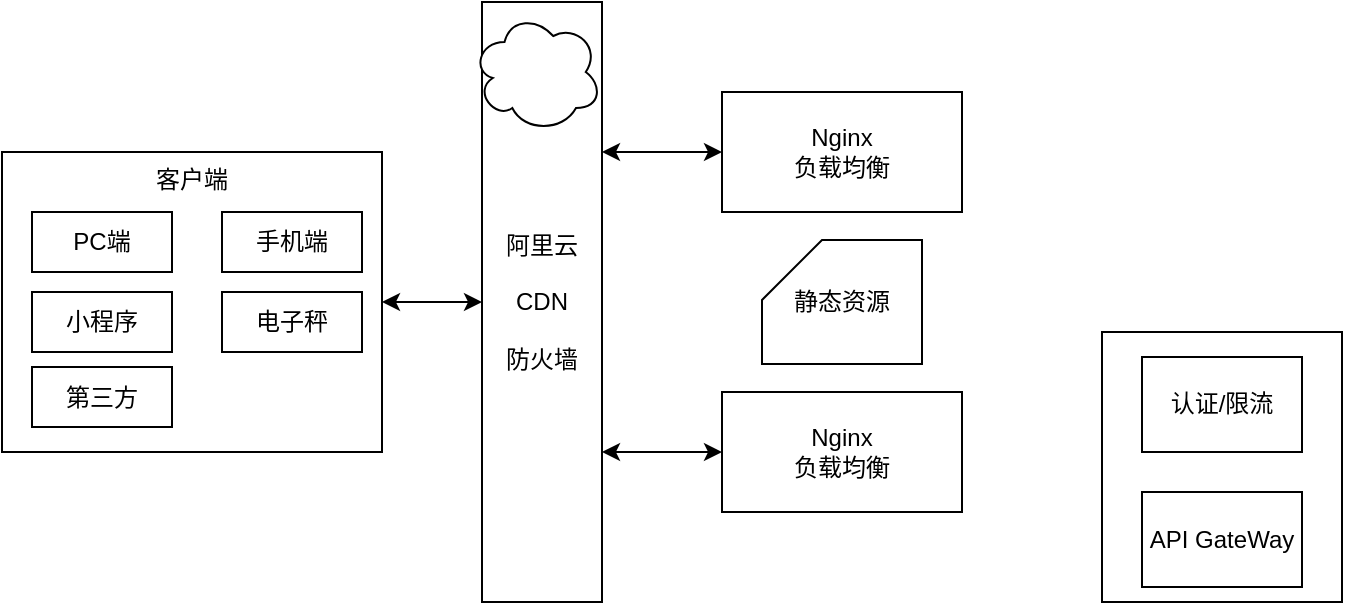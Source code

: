 <mxfile version="18.2.0" type="github">
  <diagram id="vszCD1J5VTGv5mpLLiHU" name="Page-1">
    <mxGraphModel dx="1117" dy="611" grid="1" gridSize="10" guides="1" tooltips="1" connect="1" arrows="1" fold="1" page="1" pageScale="1" pageWidth="827" pageHeight="1169" math="0" shadow="0">
      <root>
        <mxCell id="0" />
        <mxCell id="1" parent="0" />
        <mxCell id="VbcEAXWBeEiYhWNy1sMn-20" value="" style="rounded=0;whiteSpace=wrap;html=1;" vertex="1" parent="1">
          <mxGeometry x="560" y="200" width="120" height="135" as="geometry" />
        </mxCell>
        <mxCell id="owut5gFH1ZOMrYDUWBN5-8" value="客户端" style="rounded=0;whiteSpace=wrap;html=1;verticalAlign=top;" parent="1" vertex="1">
          <mxGeometry x="10" y="110" width="190" height="150" as="geometry" />
        </mxCell>
        <mxCell id="owut5gFH1ZOMrYDUWBN5-1" value="手机端" style="rounded=0;whiteSpace=wrap;html=1;" parent="1" vertex="1">
          <mxGeometry x="120" y="140" width="70" height="30" as="geometry" />
        </mxCell>
        <mxCell id="owut5gFH1ZOMrYDUWBN5-3" value="PC端" style="rounded=0;whiteSpace=wrap;html=1;" parent="1" vertex="1">
          <mxGeometry x="25" y="140" width="70" height="30" as="geometry" />
        </mxCell>
        <mxCell id="owut5gFH1ZOMrYDUWBN5-5" value="电子秤" style="rounded=0;whiteSpace=wrap;html=1;" parent="1" vertex="1">
          <mxGeometry x="120" y="180" width="70" height="30" as="geometry" />
        </mxCell>
        <mxCell id="owut5gFH1ZOMrYDUWBN5-7" value="第三方" style="rounded=0;whiteSpace=wrap;html=1;" parent="1" vertex="1">
          <mxGeometry x="25" y="217.5" width="70" height="30" as="geometry" />
        </mxCell>
        <mxCell id="VbcEAXWBeEiYhWNy1sMn-3" value="API GateWay" style="rounded=0;whiteSpace=wrap;html=1;" vertex="1" parent="1">
          <mxGeometry x="580" y="280" width="80" height="47.5" as="geometry" />
        </mxCell>
        <mxCell id="VbcEAXWBeEiYhWNy1sMn-6" value="小程序" style="rounded=0;whiteSpace=wrap;html=1;" vertex="1" parent="1">
          <mxGeometry x="25" y="180" width="70" height="30" as="geometry" />
        </mxCell>
        <mxCell id="VbcEAXWBeEiYhWNy1sMn-8" value="阿里云&lt;br&gt;&lt;br&gt;CDN&lt;br&gt;&lt;br&gt;防火墙" style="rounded=0;whiteSpace=wrap;html=1;" vertex="1" parent="1">
          <mxGeometry x="250" y="35" width="60" height="300" as="geometry" />
        </mxCell>
        <mxCell id="VbcEAXWBeEiYhWNy1sMn-10" value="Nginx&lt;br&gt;负载均衡" style="rounded=0;whiteSpace=wrap;html=1;" vertex="1" parent="1">
          <mxGeometry x="370" y="80" width="120" height="60" as="geometry" />
        </mxCell>
        <mxCell id="VbcEAXWBeEiYhWNy1sMn-11" value="Nginx&lt;br&gt;负载均衡" style="rounded=0;whiteSpace=wrap;html=1;" vertex="1" parent="1">
          <mxGeometry x="370" y="230" width="120" height="60" as="geometry" />
        </mxCell>
        <mxCell id="VbcEAXWBeEiYhWNy1sMn-12" value="" style="endArrow=classic;startArrow=classic;html=1;rounded=0;entryX=0;entryY=0.5;entryDx=0;entryDy=0;exitX=1;exitY=0.25;exitDx=0;exitDy=0;" edge="1" parent="1" source="VbcEAXWBeEiYhWNy1sMn-8" target="VbcEAXWBeEiYhWNy1sMn-10">
          <mxGeometry width="50" height="50" relative="1" as="geometry">
            <mxPoint x="310" y="150" as="sourcePoint" />
            <mxPoint x="360" y="100" as="targetPoint" />
          </mxGeometry>
        </mxCell>
        <mxCell id="VbcEAXWBeEiYhWNy1sMn-14" value="" style="endArrow=classic;startArrow=classic;html=1;rounded=0;exitX=1;exitY=0.5;exitDx=0;exitDy=0;entryX=0;entryY=0.5;entryDx=0;entryDy=0;" edge="1" parent="1" source="owut5gFH1ZOMrYDUWBN5-8" target="VbcEAXWBeEiYhWNy1sMn-8">
          <mxGeometry width="50" height="50" relative="1" as="geometry">
            <mxPoint x="200" y="210" as="sourcePoint" />
            <mxPoint x="250" y="160" as="targetPoint" />
          </mxGeometry>
        </mxCell>
        <mxCell id="VbcEAXWBeEiYhWNy1sMn-15" value="" style="endArrow=classic;startArrow=classic;html=1;rounded=0;entryX=0;entryY=0.5;entryDx=0;entryDy=0;exitX=1;exitY=0.75;exitDx=0;exitDy=0;" edge="1" parent="1" source="VbcEAXWBeEiYhWNy1sMn-8" target="VbcEAXWBeEiYhWNy1sMn-11">
          <mxGeometry width="50" height="50" relative="1" as="geometry">
            <mxPoint x="310" y="300" as="sourcePoint" />
            <mxPoint x="360" y="250" as="targetPoint" />
          </mxGeometry>
        </mxCell>
        <mxCell id="VbcEAXWBeEiYhWNy1sMn-17" value="" style="ellipse;shape=cloud;whiteSpace=wrap;html=1;" vertex="1" parent="1">
          <mxGeometry x="245" y="40" width="65" height="60" as="geometry" />
        </mxCell>
        <mxCell id="VbcEAXWBeEiYhWNy1sMn-19" value="静态资源" style="shape=card;whiteSpace=wrap;html=1;" vertex="1" parent="1">
          <mxGeometry x="390" y="154" width="80" height="62" as="geometry" />
        </mxCell>
        <mxCell id="VbcEAXWBeEiYhWNy1sMn-21" value="认证/限流" style="rounded=0;whiteSpace=wrap;html=1;" vertex="1" parent="1">
          <mxGeometry x="580" y="212.5" width="80" height="47.5" as="geometry" />
        </mxCell>
      </root>
    </mxGraphModel>
  </diagram>
</mxfile>
